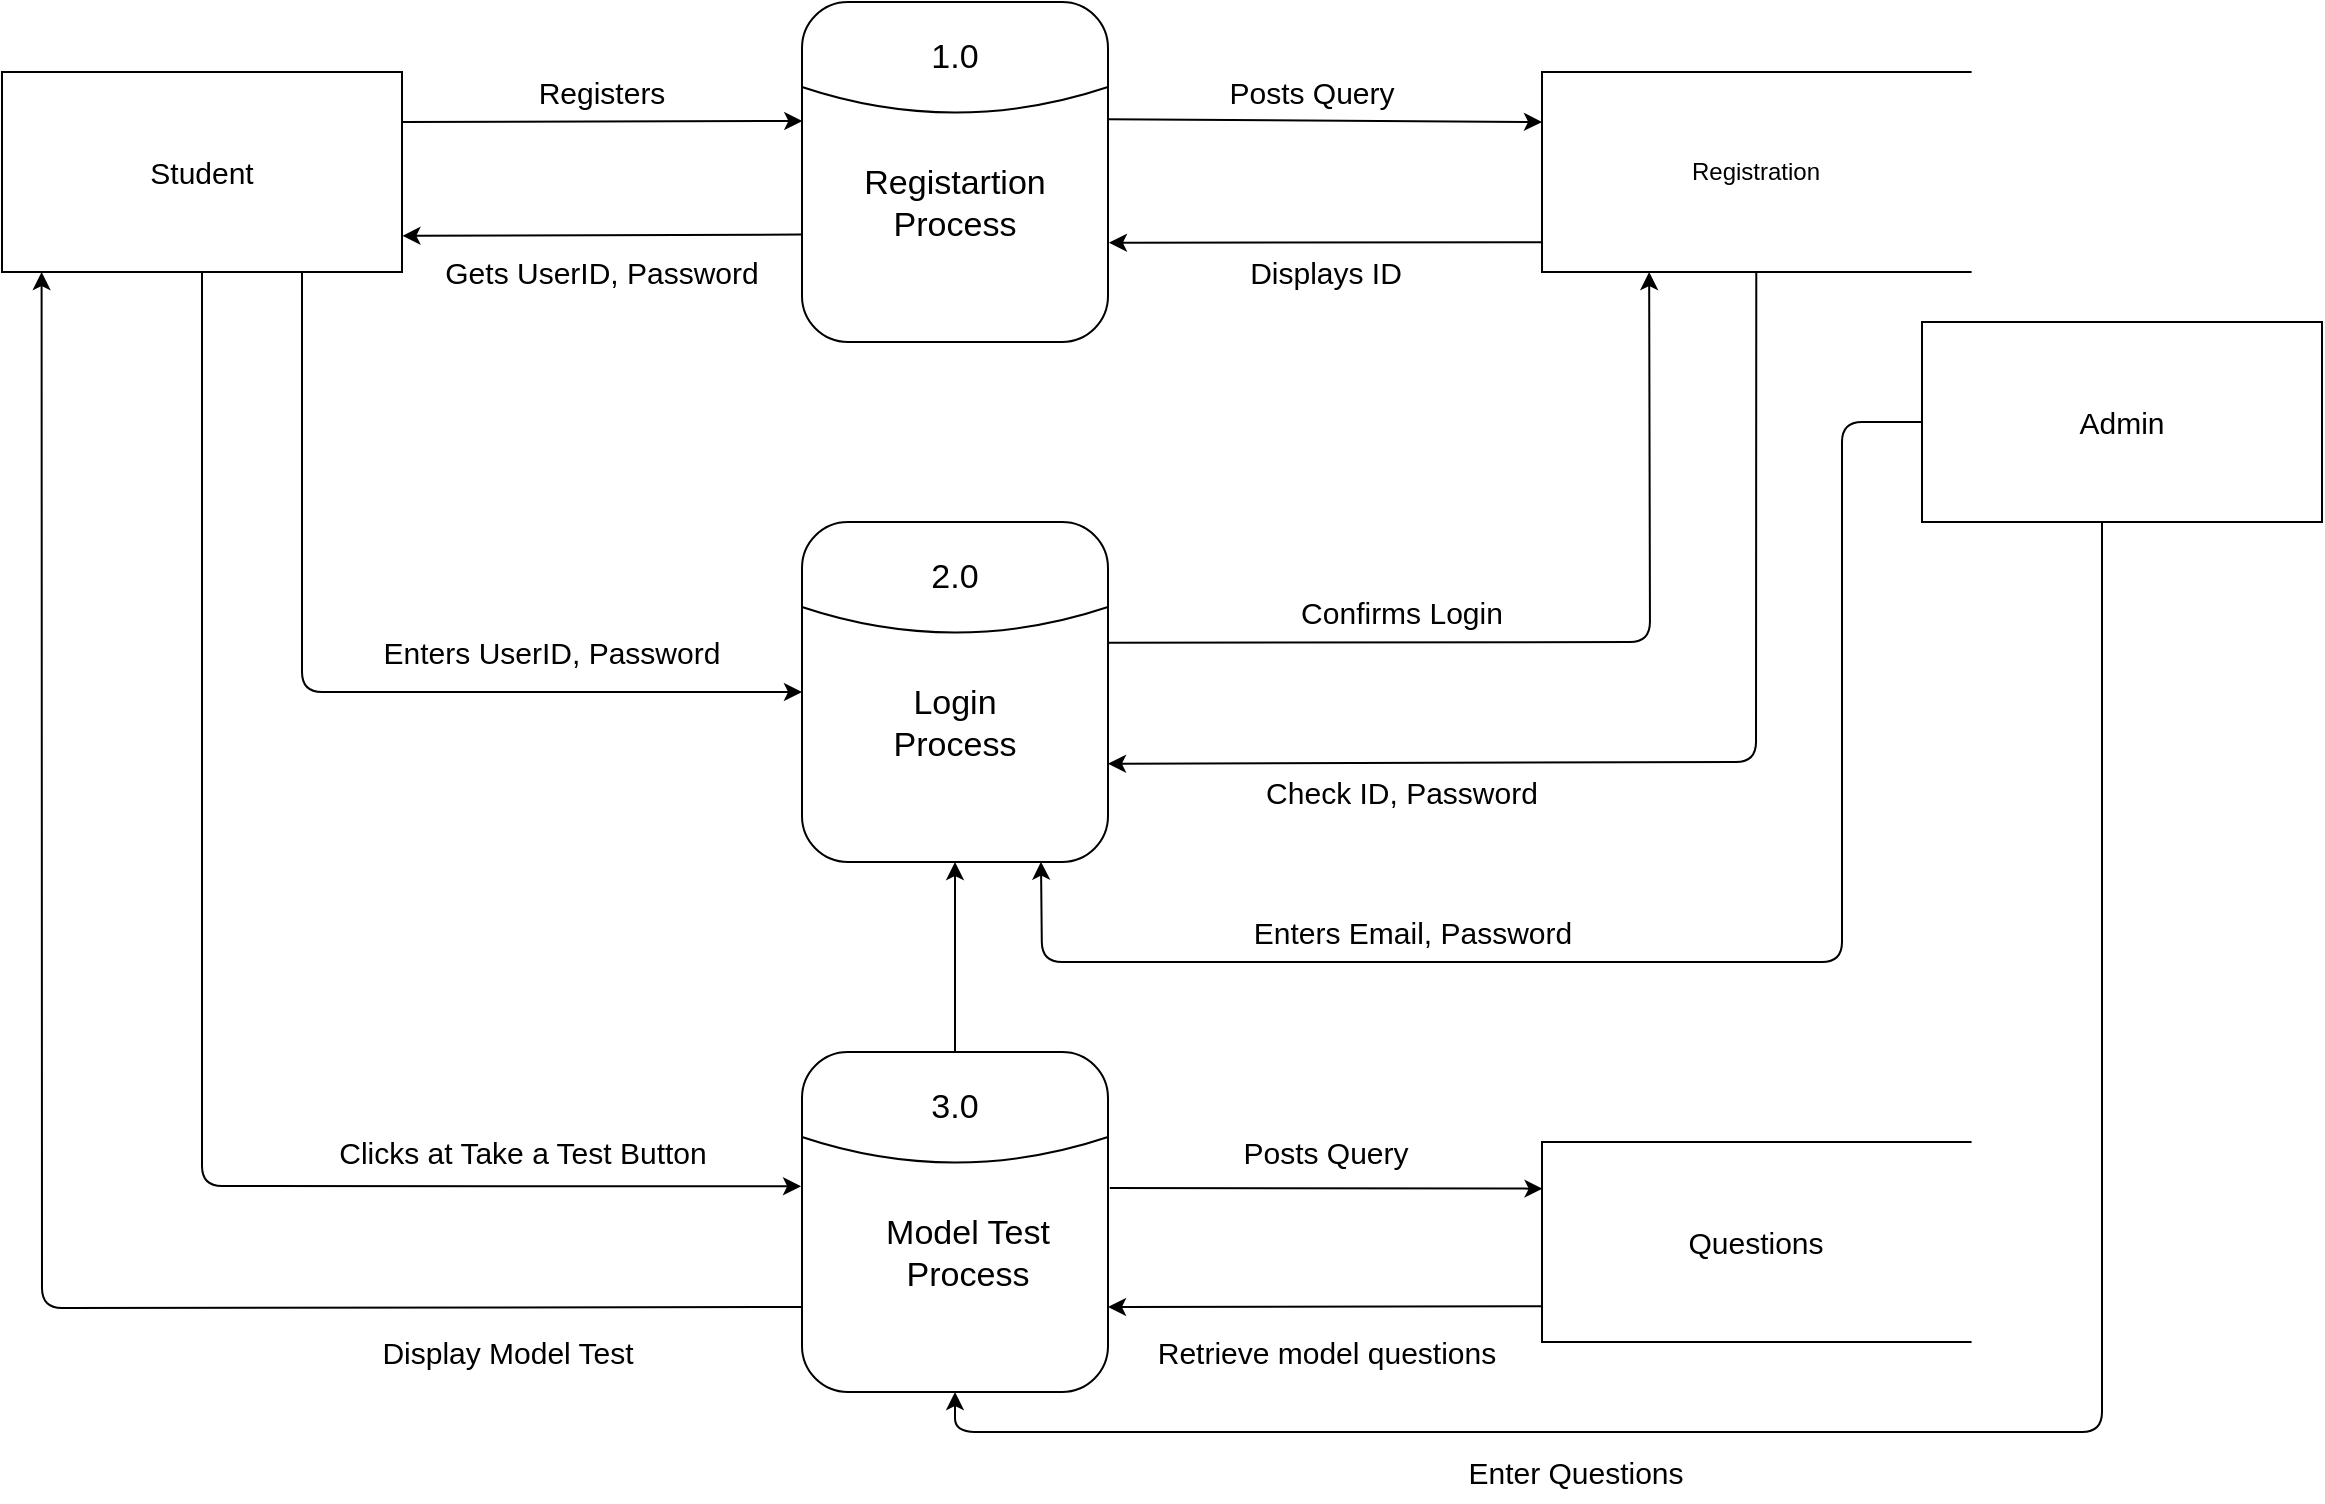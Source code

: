 <mxfile version="24.5.3" type="device">
  <diagram name="Page-1" id="Z-wb2gNtwLOhCS0-J-pc">
    <mxGraphModel dx="1416" dy="598" grid="1" gridSize="10" guides="1" tooltips="1" connect="1" arrows="1" fold="1" page="0" pageScale="1" pageWidth="850" pageHeight="1100" math="0" shadow="0">
      <root>
        <mxCell id="0" />
        <mxCell id="1" parent="0" />
        <mxCell id="M_ZJVy5GG4jqJxde9E4l-4" style="edgeStyle=orthogonalEdgeStyle;rounded=1;orthogonalLoop=1;jettySize=auto;html=1;exitX=0.75;exitY=1;exitDx=0;exitDy=0;entryX=0;entryY=0.5;entryDx=0;entryDy=0;" parent="1" source="Jwdn6dMMMGBfEsykWMbw-12" target="-IJpLmdYqkzlUvNU0imr-54" edge="1">
          <mxGeometry relative="1" as="geometry" />
        </mxCell>
        <mxCell id="Jwdn6dMMMGBfEsykWMbw-12" value="&lt;font style=&quot;font-size: 15px;&quot;&gt;Student&lt;/font&gt;" style="rounded=0;whiteSpace=wrap;html=1;" parent="1" vertex="1">
          <mxGeometry x="-40" y="175" width="200" height="100" as="geometry" />
        </mxCell>
        <mxCell id="Jwdn6dMMMGBfEsykWMbw-13" value="" style="endArrow=classic;html=1;rounded=0;exitX=1;exitY=0.25;exitDx=0;exitDy=0;entryX=0.001;entryY=0.35;entryDx=0;entryDy=0;entryPerimeter=0;" parent="1" source="Jwdn6dMMMGBfEsykWMbw-12" target="-IJpLmdYqkzlUvNU0imr-1" edge="1">
          <mxGeometry width="50" height="50" relative="1" as="geometry">
            <mxPoint x="280" y="350" as="sourcePoint" />
            <mxPoint x="410.82" y="230.57" as="targetPoint" />
          </mxGeometry>
        </mxCell>
        <mxCell id="Jwdn6dMMMGBfEsykWMbw-14" value="" style="endArrow=classic;html=1;rounded=0;exitX=-0.002;exitY=0.684;exitDx=0;exitDy=0;entryX=1.001;entryY=0.819;entryDx=0;entryDy=0;exitPerimeter=0;entryPerimeter=0;" parent="1" source="-IJpLmdYqkzlUvNU0imr-1" target="Jwdn6dMMMGBfEsykWMbw-12" edge="1">
          <mxGeometry width="50" height="50" relative="1" as="geometry">
            <mxPoint x="410.69" y="260.6" as="sourcePoint" />
            <mxPoint x="130" y="270" as="targetPoint" />
          </mxGeometry>
        </mxCell>
        <mxCell id="Jwdn6dMMMGBfEsykWMbw-16" value="&lt;font style=&quot;font-size: 15px;&quot;&gt;Registers&lt;/font&gt;" style="text;html=1;strokeColor=none;fillColor=none;align=center;verticalAlign=middle;whiteSpace=wrap;rounded=0;" parent="1" vertex="1">
          <mxGeometry x="230" y="170" width="60" height="30" as="geometry" />
        </mxCell>
        <mxCell id="Jwdn6dMMMGBfEsykWMbw-20" value="&lt;font style=&quot;font-size: 15px;&quot;&gt;Gets UserID, Password&lt;/font&gt;" style="text;html=1;strokeColor=none;fillColor=none;align=center;verticalAlign=middle;whiteSpace=wrap;rounded=0;" parent="1" vertex="1">
          <mxGeometry x="165" y="260" width="190" height="30" as="geometry" />
        </mxCell>
        <mxCell id="Jwdn6dMMMGBfEsykWMbw-31" value="&lt;font style=&quot;font-size: 15px;&quot;&gt;Enters UserID, Password&lt;/font&gt;" style="text;html=1;strokeColor=none;fillColor=none;align=center;verticalAlign=middle;whiteSpace=wrap;rounded=0;rotation=0;" parent="1" vertex="1">
          <mxGeometry x="145" y="450" width="180" height="30" as="geometry" />
        </mxCell>
        <mxCell id="Jwdn6dMMMGBfEsykWMbw-41" value="" style="endArrow=classic;html=1;rounded=1;exitX=0.5;exitY=1;exitDx=0;exitDy=0;entryX=-0.003;entryY=0.395;entryDx=0;entryDy=0;entryPerimeter=0;" parent="1" source="Jwdn6dMMMGBfEsykWMbw-12" target="-IJpLmdYqkzlUvNU0imr-59" edge="1">
          <mxGeometry width="50" height="50" relative="1" as="geometry">
            <mxPoint x="530" y="640" as="sourcePoint" />
            <mxPoint x="428.038" y="699.038" as="targetPoint" />
            <Array as="points">
              <mxPoint x="60" y="732" />
            </Array>
          </mxGeometry>
        </mxCell>
        <mxCell id="Jwdn6dMMMGBfEsykWMbw-42" value="&lt;font style=&quot;font-size: 15px;&quot;&gt;Display Model Test&lt;/font&gt;" style="text;html=1;strokeColor=none;fillColor=none;align=center;verticalAlign=middle;whiteSpace=wrap;rounded=0;rotation=0;" parent="1" vertex="1">
          <mxGeometry x="122.5" y="800" width="180" height="30" as="geometry" />
        </mxCell>
        <mxCell id="Jwdn6dMMMGBfEsykWMbw-43" value="" style="endArrow=classic;html=1;rounded=1;exitX=0;exitY=0.75;exitDx=0;exitDy=0;entryX=0.099;entryY=1;entryDx=0;entryDy=0;entryPerimeter=0;" parent="1" source="-IJpLmdYqkzlUvNU0imr-59" target="Jwdn6dMMMGBfEsykWMbw-12" edge="1">
          <mxGeometry width="50" height="50" relative="1" as="geometry">
            <mxPoint x="409.0" y="745" as="sourcePoint" />
            <mxPoint x="60" y="280" as="targetPoint" />
            <Array as="points">
              <mxPoint x="-20" y="793" />
            </Array>
          </mxGeometry>
        </mxCell>
        <mxCell id="Jwdn6dMMMGBfEsykWMbw-44" value="&lt;font style=&quot;font-size: 15px;&quot;&gt;Clicks at Take a Test Button&lt;/font&gt;" style="text;html=1;strokeColor=none;fillColor=none;align=center;verticalAlign=middle;whiteSpace=wrap;rounded=0;rotation=0;" parent="1" vertex="1">
          <mxGeometry x="122.5" y="700" width="195" height="30" as="geometry" />
        </mxCell>
        <mxCell id="Jwdn6dMMMGBfEsykWMbw-60" value="&lt;font style=&quot;font-size: 15px;&quot;&gt;Displays ID&lt;/font&gt;" style="text;html=1;strokeColor=none;fillColor=none;align=center;verticalAlign=middle;whiteSpace=wrap;rounded=0;" parent="1" vertex="1">
          <mxGeometry x="576.75" y="260" width="90" height="30" as="geometry" />
        </mxCell>
        <mxCell id="Jwdn6dMMMGBfEsykWMbw-62" value="" style="endArrow=classic;html=1;rounded=1;exitX=1;exitY=0.355;exitDx=0;exitDy=0;exitPerimeter=0;entryX=0.25;entryY=1;entryDx=0;entryDy=0;curved=0;" parent="1" source="-IJpLmdYqkzlUvNU0imr-54" target="1w3o3DDOL2XJtPbvS6bm-1" edge="1">
          <mxGeometry width="50" height="50" relative="1" as="geometry">
            <mxPoint x="538.57" y="470.05" as="sourcePoint" />
            <mxPoint x="777.995" y="295.615" as="targetPoint" />
            <Array as="points">
              <mxPoint x="784" y="460" />
            </Array>
          </mxGeometry>
        </mxCell>
        <mxCell id="Jwdn6dMMMGBfEsykWMbw-63" value="" style="endArrow=classic;html=1;rounded=1;entryX=1;entryY=0.711;entryDx=0;entryDy=0;entryPerimeter=0;exitX=0.5;exitY=1;exitDx=0;exitDy=0;curved=0;" parent="1" source="1w3o3DDOL2XJtPbvS6bm-1" target="-IJpLmdYqkzlUvNU0imr-54" edge="1">
          <mxGeometry width="50" height="50" relative="1" as="geometry">
            <mxPoint x="839.91" y="293.875" as="sourcePoint" />
            <mxPoint x="538.83" y="498.91" as="targetPoint" />
            <Array as="points">
              <mxPoint x="837" y="520" />
            </Array>
          </mxGeometry>
        </mxCell>
        <mxCell id="Jwdn6dMMMGBfEsykWMbw-65" value="&lt;font style=&quot;font-size: 15px;&quot;&gt;Check ID, Password&lt;/font&gt;" style="text;html=1;strokeColor=none;fillColor=none;align=center;verticalAlign=middle;whiteSpace=wrap;rounded=0;" parent="1" vertex="1">
          <mxGeometry x="590" y="520" width="140" height="30" as="geometry" />
        </mxCell>
        <mxCell id="Jwdn6dMMMGBfEsykWMbw-67" value="&lt;font style=&quot;font-size: 15px;&quot;&gt;Confirms Login&lt;/font&gt;" style="text;html=1;strokeColor=none;fillColor=none;align=center;verticalAlign=middle;whiteSpace=wrap;rounded=0;" parent="1" vertex="1">
          <mxGeometry x="605" y="430" width="110" height="30" as="geometry" />
        </mxCell>
        <mxCell id="Jwdn6dMMMGBfEsykWMbw-73" value="" style="endArrow=classic;html=1;rounded=0;exitX=1.006;exitY=0.4;exitDx=0;exitDy=0;entryX=0.002;entryY=0.385;entryDx=0;entryDy=0;entryPerimeter=0;exitPerimeter=0;" parent="1" source="-IJpLmdYqkzlUvNU0imr-59" edge="1">
          <mxGeometry width="50" height="50" relative="1" as="geometry">
            <mxPoint x="554.997" y="700.0" as="sourcePoint" />
            <mxPoint x="730.29" y="733.325" as="targetPoint" />
          </mxGeometry>
        </mxCell>
        <mxCell id="Jwdn6dMMMGBfEsykWMbw-76" value="&lt;font style=&quot;font-size: 15px;&quot;&gt;Retrieve model questions&lt;/font&gt;" style="text;html=1;strokeColor=none;fillColor=none;align=center;verticalAlign=middle;whiteSpace=wrap;rounded=0;" parent="1" vertex="1">
          <mxGeometry x="528.5" y="800" width="186.5" height="30" as="geometry" />
        </mxCell>
        <mxCell id="Jwdn6dMMMGBfEsykWMbw-77" value="&lt;font style=&quot;font-size: 15px;&quot;&gt;Posts Query&lt;/font&gt;" style="text;html=1;strokeColor=none;fillColor=none;align=center;verticalAlign=middle;whiteSpace=wrap;rounded=0;" parent="1" vertex="1">
          <mxGeometry x="566.75" y="700" width="110" height="30" as="geometry" />
        </mxCell>
        <mxCell id="-IJpLmdYqkzlUvNU0imr-5" value="" style="group" parent="1" vertex="1" connectable="0">
          <mxGeometry x="360" y="140" width="153" height="170" as="geometry" />
        </mxCell>
        <mxCell id="-IJpLmdYqkzlUvNU0imr-1" value="" style="rounded=1;whiteSpace=wrap;html=1;" parent="-IJpLmdYqkzlUvNU0imr-5" vertex="1">
          <mxGeometry width="153" height="170" as="geometry" />
        </mxCell>
        <mxCell id="-IJpLmdYqkzlUvNU0imr-4" value="" style="endArrow=none;html=1;exitX=0;exitY=0.25;exitDx=0;exitDy=0;entryX=1;entryY=0.25;entryDx=0;entryDy=0;curved=1;" parent="-IJpLmdYqkzlUvNU0imr-5" source="-IJpLmdYqkzlUvNU0imr-1" target="-IJpLmdYqkzlUvNU0imr-1" edge="1">
          <mxGeometry width="50" height="50" relative="1" as="geometry">
            <mxPoint x="85" y="127.5" as="sourcePoint" />
            <mxPoint x="127.5" y="85" as="targetPoint" />
            <Array as="points">
              <mxPoint x="76.5" y="68" />
            </Array>
          </mxGeometry>
        </mxCell>
        <mxCell id="-IJpLmdYqkzlUvNU0imr-6" value="&lt;font style=&quot;font-size: 17px;&quot;&gt;1.0&lt;/font&gt;" style="text;html=1;strokeColor=none;fillColor=none;align=center;verticalAlign=middle;whiteSpace=wrap;rounded=0;" parent="-IJpLmdYqkzlUvNU0imr-5" vertex="1">
          <mxGeometry x="52.214" y="16.19" width="48.571" height="24.286" as="geometry" />
        </mxCell>
        <mxCell id="-IJpLmdYqkzlUvNU0imr-7" value="&lt;font style=&quot;font-size: 17px;&quot;&gt;Registartion Process&lt;/font&gt;" style="text;html=1;strokeColor=none;fillColor=none;align=center;verticalAlign=middle;whiteSpace=wrap;rounded=0;" parent="-IJpLmdYqkzlUvNU0imr-5" vertex="1">
          <mxGeometry x="15.786" y="89.048" width="121.429" height="24.286" as="geometry" />
        </mxCell>
        <mxCell id="-IJpLmdYqkzlUvNU0imr-46" value="" style="endArrow=classic;html=1;rounded=0;entryX=0;entryY=0.25;entryDx=0;entryDy=0;exitX=0.998;exitY=0.345;exitDx=0;exitDy=0;exitPerimeter=0;" parent="1" source="-IJpLmdYqkzlUvNU0imr-1" target="1w3o3DDOL2XJtPbvS6bm-1" edge="1">
          <mxGeometry width="50" height="50" relative="1" as="geometry">
            <mxPoint x="560" y="220" as="sourcePoint" />
            <mxPoint x="730.29" y="199.915" as="targetPoint" />
          </mxGeometry>
        </mxCell>
        <mxCell id="-IJpLmdYqkzlUvNU0imr-52" value="" style="endArrow=classic;html=1;rounded=0;exitX=0;exitY=0.851;exitDx=0;exitDy=0;entryX=1.003;entryY=0.708;entryDx=0;entryDy=0;exitPerimeter=0;entryPerimeter=0;" parent="1" source="1w3o3DDOL2XJtPbvS6bm-1" target="-IJpLmdYqkzlUvNU0imr-1" edge="1">
          <mxGeometry width="50" height="50" relative="1" as="geometry">
            <mxPoint x="730" y="260.09" as="sourcePoint" />
            <mxPoint x="553" y="260.69" as="targetPoint" />
          </mxGeometry>
        </mxCell>
        <mxCell id="-IJpLmdYqkzlUvNU0imr-53" value="" style="group" parent="1" vertex="1" connectable="0">
          <mxGeometry x="360" y="400" width="153" height="170" as="geometry" />
        </mxCell>
        <mxCell id="-IJpLmdYqkzlUvNU0imr-54" value="" style="rounded=1;whiteSpace=wrap;html=1;" parent="-IJpLmdYqkzlUvNU0imr-53" vertex="1">
          <mxGeometry width="153" height="170" as="geometry" />
        </mxCell>
        <mxCell id="-IJpLmdYqkzlUvNU0imr-55" value="" style="endArrow=none;html=1;exitX=0;exitY=0.25;exitDx=0;exitDy=0;entryX=1;entryY=0.25;entryDx=0;entryDy=0;curved=1;" parent="-IJpLmdYqkzlUvNU0imr-53" source="-IJpLmdYqkzlUvNU0imr-54" target="-IJpLmdYqkzlUvNU0imr-54" edge="1">
          <mxGeometry width="50" height="50" relative="1" as="geometry">
            <mxPoint x="85" y="127.5" as="sourcePoint" />
            <mxPoint x="127.5" y="85" as="targetPoint" />
            <Array as="points">
              <mxPoint x="76.5" y="68" />
            </Array>
          </mxGeometry>
        </mxCell>
        <mxCell id="-IJpLmdYqkzlUvNU0imr-56" value="&lt;font style=&quot;font-size: 17px;&quot;&gt;2.0&lt;/font&gt;" style="text;html=1;strokeColor=none;fillColor=none;align=center;verticalAlign=middle;whiteSpace=wrap;rounded=0;" parent="-IJpLmdYqkzlUvNU0imr-53" vertex="1">
          <mxGeometry x="52.214" y="16.19" width="48.571" height="24.286" as="geometry" />
        </mxCell>
        <mxCell id="-IJpLmdYqkzlUvNU0imr-57" value="&lt;font style=&quot;font-size: 17px;&quot;&gt;Login&lt;br&gt;Process&lt;/font&gt;" style="text;html=1;strokeColor=none;fillColor=none;align=center;verticalAlign=middle;whiteSpace=wrap;rounded=0;" parent="-IJpLmdYqkzlUvNU0imr-53" vertex="1">
          <mxGeometry x="15.786" y="89.048" width="121.429" height="24.286" as="geometry" />
        </mxCell>
        <mxCell id="-IJpLmdYqkzlUvNU0imr-58" value="" style="group" parent="1" vertex="1" connectable="0">
          <mxGeometry x="360" y="665" width="153" height="170" as="geometry" />
        </mxCell>
        <mxCell id="-IJpLmdYqkzlUvNU0imr-59" value="" style="rounded=1;whiteSpace=wrap;html=1;" parent="-IJpLmdYqkzlUvNU0imr-58" vertex="1">
          <mxGeometry width="153" height="170" as="geometry" />
        </mxCell>
        <mxCell id="-IJpLmdYqkzlUvNU0imr-60" value="" style="endArrow=none;html=1;exitX=0;exitY=0.25;exitDx=0;exitDy=0;entryX=1;entryY=0.25;entryDx=0;entryDy=0;curved=1;" parent="-IJpLmdYqkzlUvNU0imr-58" source="-IJpLmdYqkzlUvNU0imr-59" target="-IJpLmdYqkzlUvNU0imr-59" edge="1">
          <mxGeometry width="50" height="50" relative="1" as="geometry">
            <mxPoint x="85" y="127.5" as="sourcePoint" />
            <mxPoint x="127.5" y="85" as="targetPoint" />
            <Array as="points">
              <mxPoint x="76.5" y="68" />
            </Array>
          </mxGeometry>
        </mxCell>
        <mxCell id="-IJpLmdYqkzlUvNU0imr-61" value="&lt;font style=&quot;font-size: 17px;&quot;&gt;3.0&lt;/font&gt;" style="text;html=1;strokeColor=none;fillColor=none;align=center;verticalAlign=middle;whiteSpace=wrap;rounded=0;" parent="-IJpLmdYqkzlUvNU0imr-58" vertex="1">
          <mxGeometry x="52.214" y="16.19" width="48.571" height="24.286" as="geometry" />
        </mxCell>
        <mxCell id="-IJpLmdYqkzlUvNU0imr-62" value="&lt;font style=&quot;font-size: 17px;&quot;&gt;Model Test&lt;br&gt;Process&lt;/font&gt;" style="text;html=1;strokeColor=none;fillColor=none;align=center;verticalAlign=middle;whiteSpace=wrap;rounded=0;" parent="-IJpLmdYqkzlUvNU0imr-58" vertex="1">
          <mxGeometry x="15.79" y="89.05" width="134.21" height="24.29" as="geometry" />
        </mxCell>
        <mxCell id="Jwdn6dMMMGBfEsykWMbw-74" value="" style="endArrow=classic;html=1;rounded=0;entryX=1;entryY=0.75;entryDx=0;entryDy=0;exitX=-0.001;exitY=0.821;exitDx=0;exitDy=0;exitPerimeter=0;" parent="1" source="1w3o3DDOL2XJtPbvS6bm-2" target="-IJpLmdYqkzlUvNU0imr-59" edge="1">
          <mxGeometry width="50" height="50" relative="1" as="geometry">
            <mxPoint x="729.565" y="791.905" as="sourcePoint" />
            <mxPoint x="553" y="744.66" as="targetPoint" />
          </mxGeometry>
        </mxCell>
        <mxCell id="aYnrMROXT0XuU4JTBHdX-5" value="&lt;font style=&quot;font-size: 15px;&quot;&gt;Posts Query&lt;/font&gt;" style="text;html=1;strokeColor=none;fillColor=none;align=center;verticalAlign=middle;whiteSpace=wrap;rounded=0;" parent="1" vertex="1">
          <mxGeometry x="560" y="170" width="110" height="30" as="geometry" />
        </mxCell>
        <mxCell id="M_ZJVy5GG4jqJxde9E4l-1" style="edgeStyle=orthogonalEdgeStyle;rounded=1;orthogonalLoop=1;jettySize=auto;html=1;entryX=0.5;entryY=1;entryDx=0;entryDy=0;exitX=0.45;exitY=1;exitDx=0;exitDy=0;exitPerimeter=0;" parent="1" source="aYnrMROXT0XuU4JTBHdX-7" target="-IJpLmdYqkzlUvNU0imr-59" edge="1">
          <mxGeometry relative="1" as="geometry">
            <mxPoint x="1170" y="410" as="sourcePoint" />
          </mxGeometry>
        </mxCell>
        <mxCell id="aYnrMROXT0XuU4JTBHdX-7" value="&lt;font style=&quot;font-size: 15px;&quot;&gt;Admin&lt;/font&gt;" style="rounded=0;whiteSpace=wrap;html=1;" parent="1" vertex="1">
          <mxGeometry x="920" y="300" width="200" height="100" as="geometry" />
        </mxCell>
        <mxCell id="aYnrMROXT0XuU4JTBHdX-11" value="&lt;font style=&quot;font-size: 15px;&quot;&gt;Enters Email, Password&lt;/font&gt;" style="text;html=1;strokeColor=none;fillColor=none;align=center;verticalAlign=middle;whiteSpace=wrap;rounded=0;rotation=0;" parent="1" vertex="1">
          <mxGeometry x="566.75" y="590" width="196.75" height="30" as="geometry" />
        </mxCell>
        <mxCell id="aYnrMROXT0XuU4JTBHdX-21" value="&lt;font style=&quot;font-size: 15px;&quot;&gt;Enter Questions&lt;/font&gt;" style="text;html=1;strokeColor=none;fillColor=none;align=center;verticalAlign=middle;whiteSpace=wrap;rounded=0;" parent="1" vertex="1">
          <mxGeometry x="676.75" y="860" width="140" height="30" as="geometry" />
        </mxCell>
        <mxCell id="ZV5nGdzKQ2fHD_Fylme2-5" value="" style="edgeStyle=orthogonalEdgeStyle;rounded=0;orthogonalLoop=1;jettySize=auto;html=1;" parent="1" source="-IJpLmdYqkzlUvNU0imr-59" target="-IJpLmdYqkzlUvNU0imr-54" edge="1">
          <mxGeometry relative="1" as="geometry" />
        </mxCell>
        <mxCell id="gp0M3_J_yM49ubwZNULP-3" value="" style="endArrow=classic;html=1;rounded=1;exitX=0;exitY=0.5;exitDx=0;exitDy=0;entryX=0.781;entryY=0.999;entryDx=0;entryDy=0;entryPerimeter=0;curved=0;" parent="1" source="aYnrMROXT0XuU4JTBHdX-7" target="-IJpLmdYqkzlUvNU0imr-54" edge="1">
          <mxGeometry width="50" height="50" relative="1" as="geometry">
            <mxPoint x="940" y="580" as="sourcePoint" />
            <mxPoint x="430" y="570" as="targetPoint" />
            <Array as="points">
              <mxPoint x="880" y="350" />
              <mxPoint x="880" y="620" />
              <mxPoint x="480" y="620" />
            </Array>
          </mxGeometry>
        </mxCell>
        <mxCell id="1w3o3DDOL2XJtPbvS6bm-1" value="Registration" style="html=1;dashed=0;whiteSpace=wrap;shape=partialRectangle;right=0;" parent="1" vertex="1">
          <mxGeometry x="730" y="175" width="214.29" height="100" as="geometry" />
        </mxCell>
        <mxCell id="1w3o3DDOL2XJtPbvS6bm-2" value="&lt;font style=&quot;font-size: 15px;&quot;&gt;Questions&lt;/font&gt;" style="html=1;dashed=0;whiteSpace=wrap;shape=partialRectangle;right=0;" parent="1" vertex="1">
          <mxGeometry x="730" y="710" width="214.29" height="100" as="geometry" />
        </mxCell>
      </root>
    </mxGraphModel>
  </diagram>
</mxfile>
